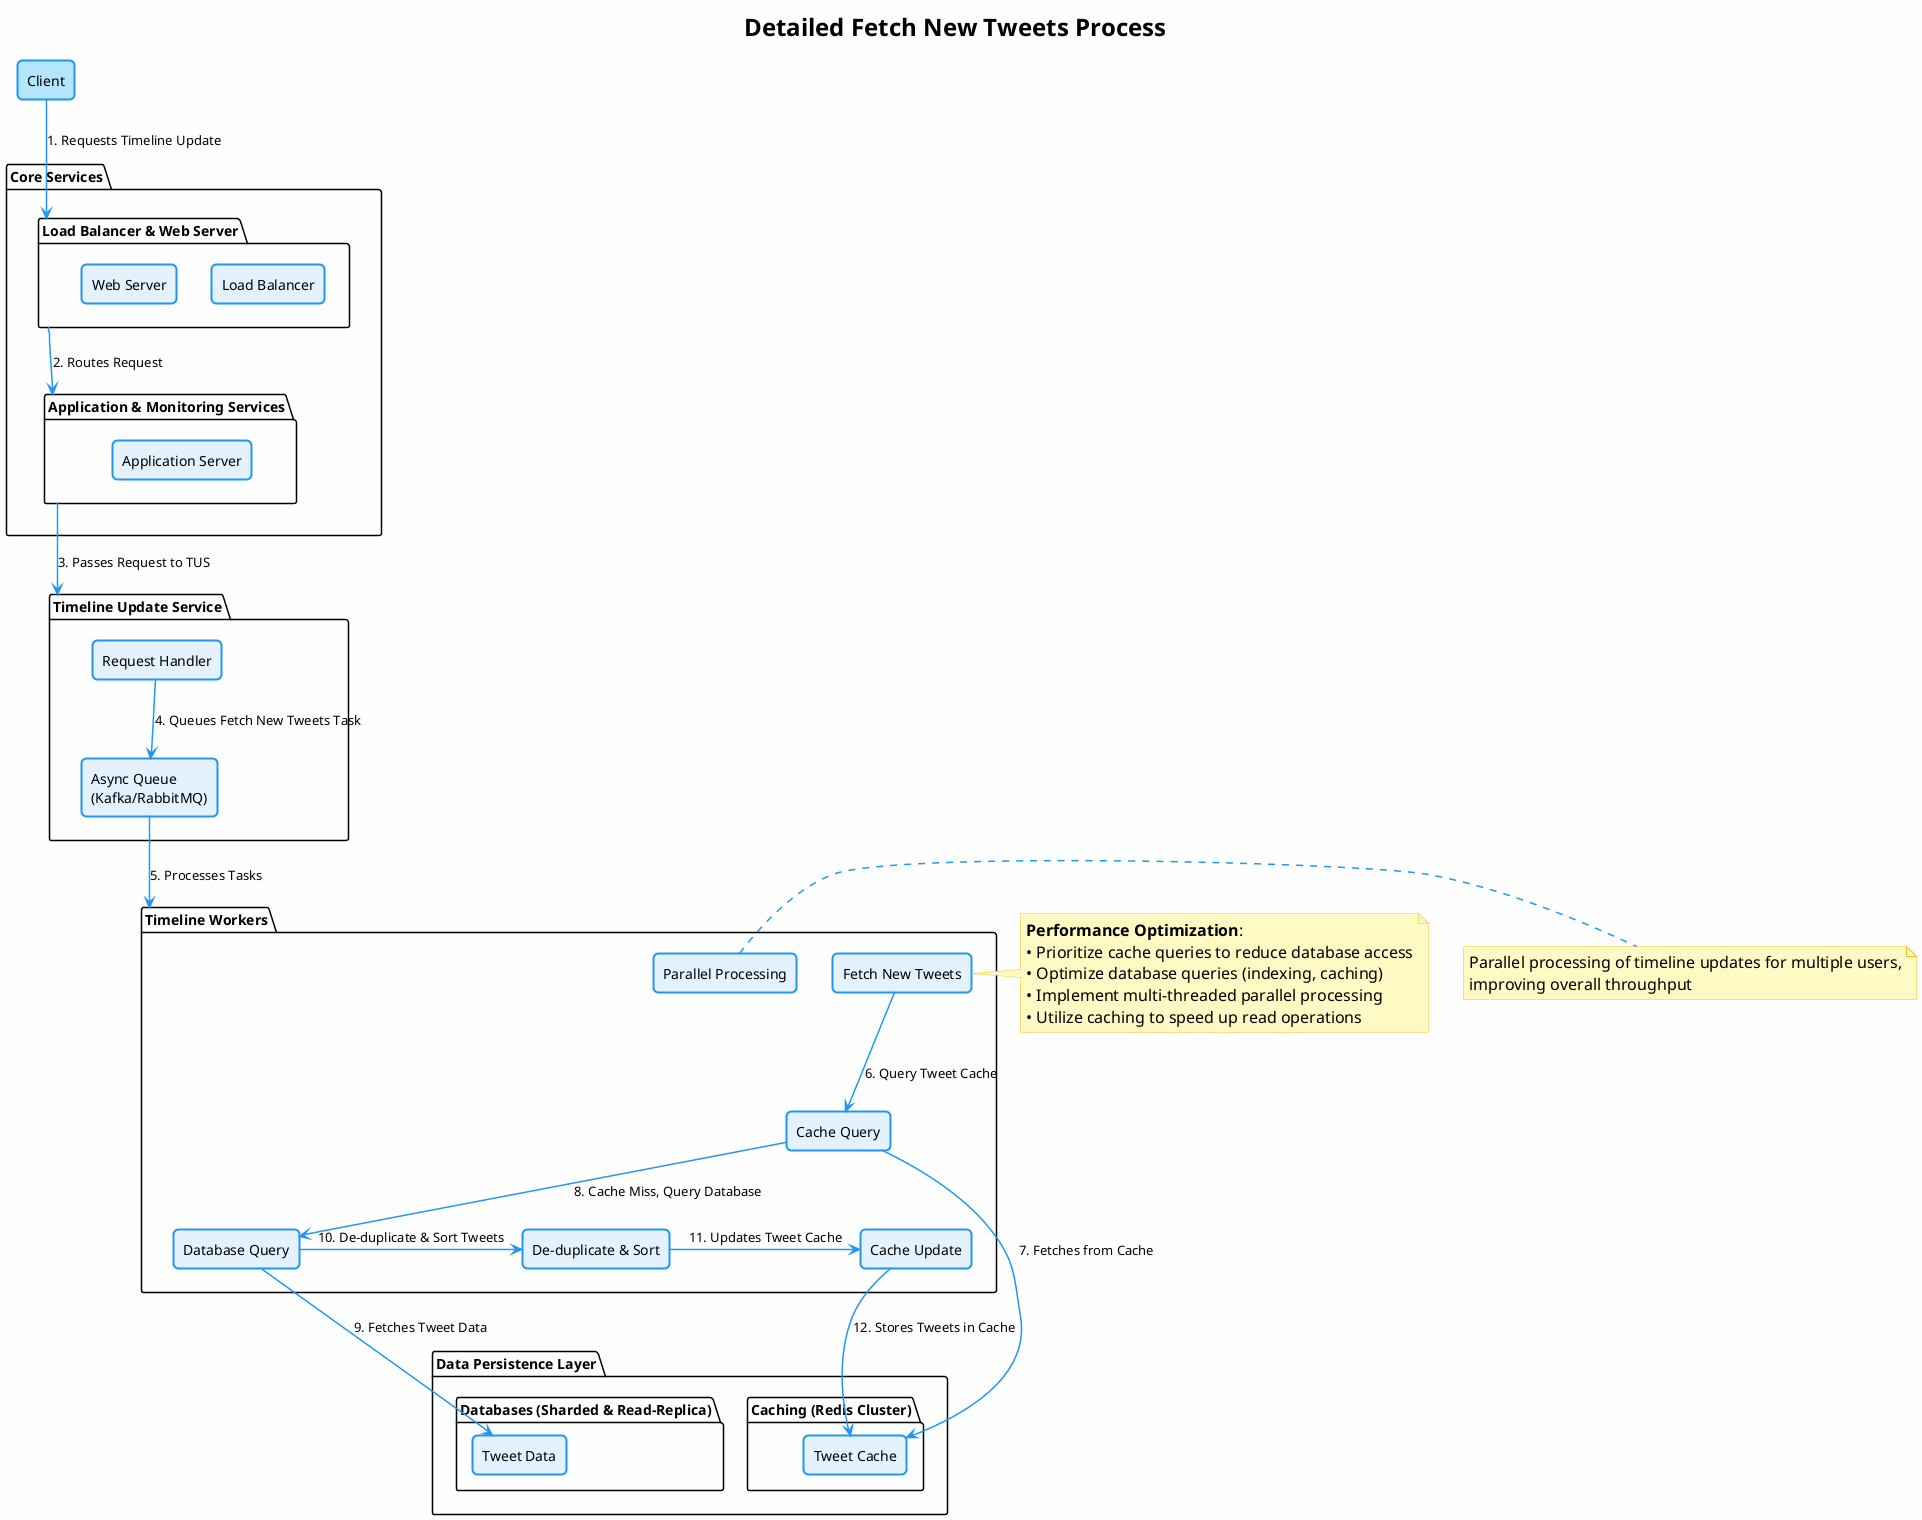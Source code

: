 @startuml
allowmixing

skinparam backgroundColor #FEFEFE
skinparam handwritten false
skinparam shadowing false

skinparam rectangle {
    BackgroundColor E3F2FD
    BorderColor 2196F3
    BorderThickness 2
    FontName Arial
    FontSize 14
    FontColor 000000
    RoundCorner 10
}

skinparam note {
    BackgroundColor FFF9C4
    BorderColor FBC02D
    FontSize 16
    FontColor 000000
}

skinparam arrow {
    Color 2196F3
    Thickness 1.5
}

skinparam title {
    FontSize 24
    FontColor 000000
    FontStyle bold
}

title Detailed Fetch New Tweets Process

together {
rectangle "Client" as Client #B3E5FC
}

package "Core Services" as Core {
    package "Load Balancer & Web Server" as LBWS {
        rectangle "Load Balancer" as LB
        rectangle "Web Server" as WS
    }
    package "Application & Monitoring Services" as AMS {
        rectangle "Application Server" as AS
    }
}

package "Timeline Update Service" as TUS {
    rectangle "Request Handler" as RH
    rectangle "Async Queue\n(Kafka/RabbitMQ)" as AQ
}

package "Timeline Workers" as TW {
    rectangle "Fetch New Tweets" as FNT
    rectangle "Cache Query" as CQ
    rectangle "Database Query" as DBQ
    rectangle "De-duplicate & Sort" as DDS
    rectangle "Cache Update" as CU
    rectangle "Parallel Processing" as PP
}

package "Data Persistence Layer" as DPS {
    package "Caching (Redis Cluster)" as Cache {
        rectangle "Tweet Cache" as TC
    }
    package "Databases (Sharded & Read-Replica)" as DB {
        rectangle "Tweet Data" as TD
    }
}

Client -down-> LBWS : 1. Requests Timeline Update
LBWS -down-> AMS : 2. Routes Request
AMS -down-> TUS : 3. Passes Request to TUS
RH -down-> AQ : 4. Queues Fetch New Tweets Task
AQ -down-> TW : 5. Processes Tasks
FNT -down-> CQ : 6. Query Tweet Cache
CQ -right-> TC : 7. Fetches from Cache
CQ -down-> DBQ : 8. Cache Miss, Query Database
DBQ -down-> TD : 9. Fetches Tweet Data
DBQ -right-> DDS : 10. De-duplicate & Sort Tweets
DDS -right-> CU : 11. Updates Tweet Cache
CU -right-> TC : 12. Stores Tweets in Cache
PP -[hidden]right-> FNT

note right of FNT
  <b>Performance Optimization</b>:
  • Prioritize cache queries to reduce database access
  • Optimize database queries (indexing, caching)
  • Implement multi-threaded parallel processing
  • Utilize caching to speed up read operations
end note

note right of PP
  Parallel processing of timeline updates for multiple users,
  improving overall throughput
end note

@enduml
